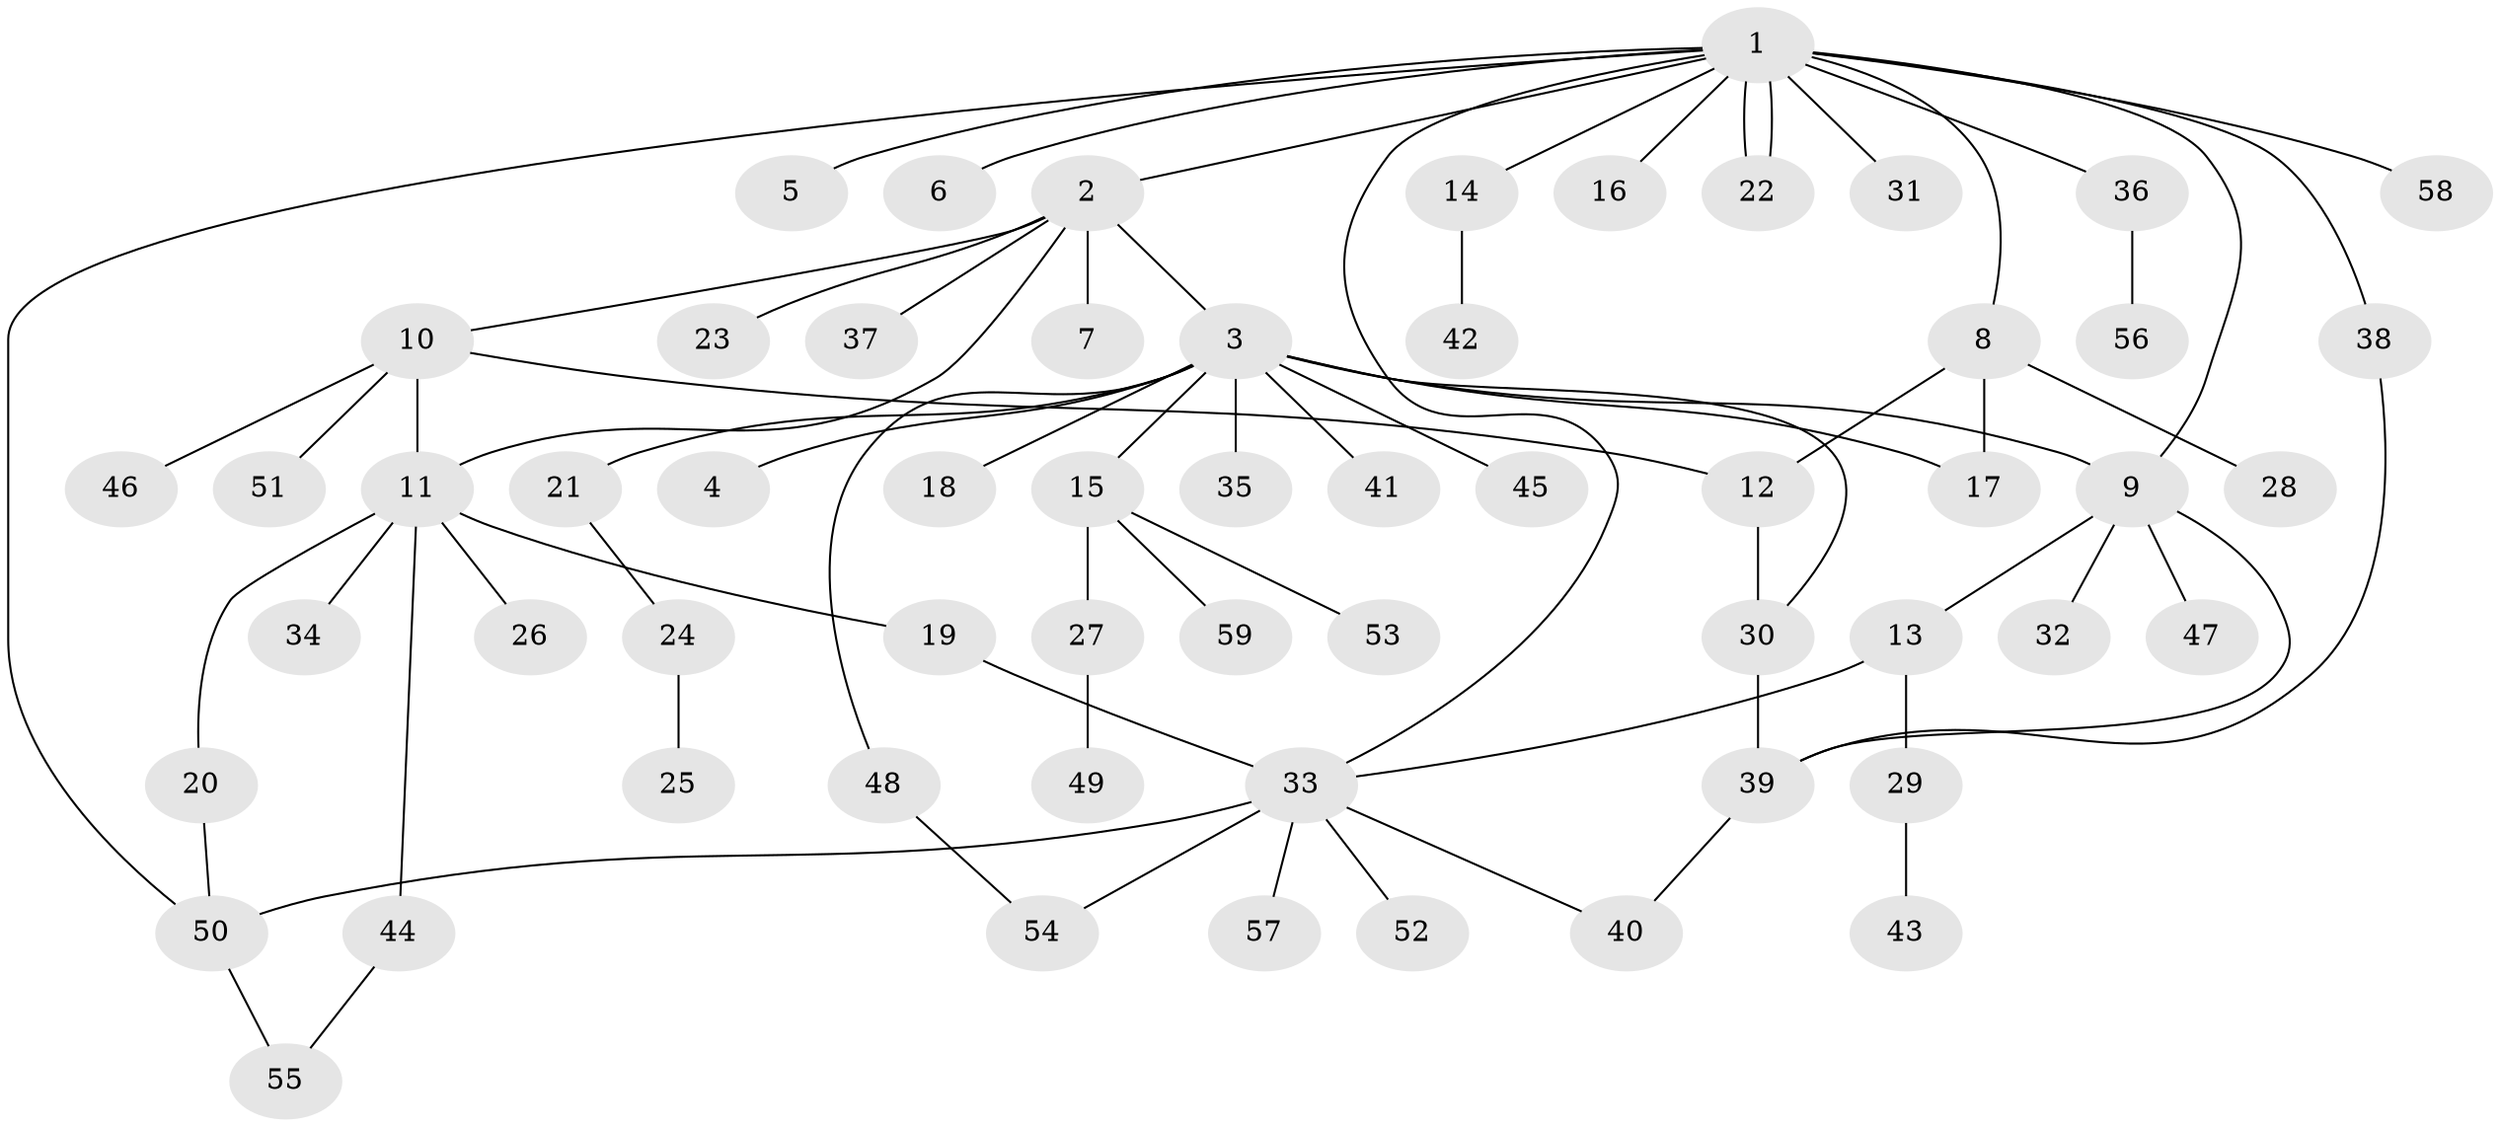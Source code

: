 // coarse degree distribution, {13: 0.023809523809523808, 11: 0.047619047619047616, 1: 0.5952380952380952, 5: 0.023809523809523808, 7: 0.047619047619047616, 3: 0.07142857142857142, 2: 0.14285714285714285, 4: 0.047619047619047616}
// Generated by graph-tools (version 1.1) at 2025/51/02/27/25 19:51:55]
// undirected, 59 vertices, 73 edges
graph export_dot {
graph [start="1"]
  node [color=gray90,style=filled];
  1;
  2;
  3;
  4;
  5;
  6;
  7;
  8;
  9;
  10;
  11;
  12;
  13;
  14;
  15;
  16;
  17;
  18;
  19;
  20;
  21;
  22;
  23;
  24;
  25;
  26;
  27;
  28;
  29;
  30;
  31;
  32;
  33;
  34;
  35;
  36;
  37;
  38;
  39;
  40;
  41;
  42;
  43;
  44;
  45;
  46;
  47;
  48;
  49;
  50;
  51;
  52;
  53;
  54;
  55;
  56;
  57;
  58;
  59;
  1 -- 2;
  1 -- 5;
  1 -- 6;
  1 -- 8;
  1 -- 9;
  1 -- 14;
  1 -- 16;
  1 -- 22;
  1 -- 22;
  1 -- 31;
  1 -- 33;
  1 -- 36;
  1 -- 38;
  1 -- 50;
  1 -- 58;
  2 -- 3;
  2 -- 7;
  2 -- 10;
  2 -- 11;
  2 -- 23;
  2 -- 37;
  3 -- 4;
  3 -- 9;
  3 -- 15;
  3 -- 17;
  3 -- 18;
  3 -- 21;
  3 -- 30;
  3 -- 35;
  3 -- 41;
  3 -- 45;
  3 -- 48;
  8 -- 12;
  8 -- 17;
  8 -- 28;
  9 -- 13;
  9 -- 32;
  9 -- 39;
  9 -- 47;
  10 -- 11;
  10 -- 12;
  10 -- 46;
  10 -- 51;
  11 -- 19;
  11 -- 20;
  11 -- 26;
  11 -- 34;
  11 -- 44;
  12 -- 30;
  13 -- 29;
  13 -- 33;
  14 -- 42;
  15 -- 27;
  15 -- 53;
  15 -- 59;
  19 -- 33;
  20 -- 50;
  21 -- 24;
  24 -- 25;
  27 -- 49;
  29 -- 43;
  30 -- 39;
  33 -- 40;
  33 -- 50;
  33 -- 52;
  33 -- 54;
  33 -- 57;
  36 -- 56;
  38 -- 39;
  39 -- 40;
  44 -- 55;
  48 -- 54;
  50 -- 55;
}
